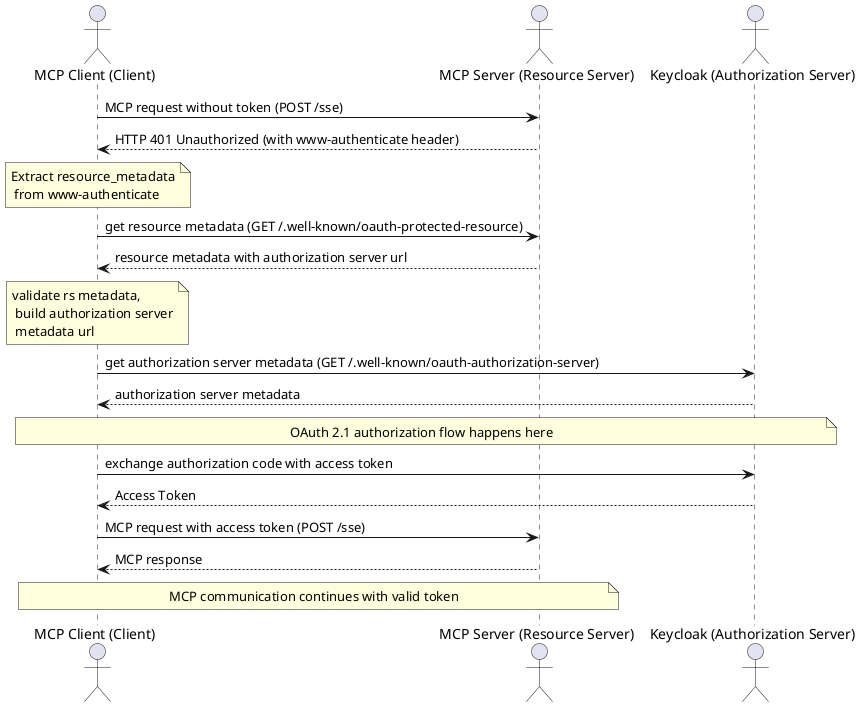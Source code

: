 @startuml "MCP Client OAuth 2.0 Authorization"
    actor client as "MCP Client (Client)"
    actor resource_server as "MCP Server (Resource Server)"
    actor auth_server as "Keycloak (Authorization Server)"

    client -> resource_server: MCP request without token (POST /sse)
    client <-- resource_server: HTTP 401 Unauthorized (with www-authenticate header)
    note over client: Extract resource_metadata\n from www-authenticate
    client -> resource_server: get resource metadata (GET /.well-known/oauth-protected-resource)
    client <-- resource_server: resource metadata with authorization server url
    note over client: validate rs metadata,\n build authorization server\n metadata url
    client -> auth_server: get authorization server metadata (GET /.well-known/oauth-authorization-server)
    client <-- auth_server: authorization server metadata
    note over client, auth_server: OAuth 2.1 authorization flow happens here
    client -> auth_server: exchange authorization code with access token
    client <-- auth_server: Access Token
    client -> resource_server: MCP request with access token (POST /sse)
    client <-- resource_server: MCP response
    note over client, resource_server: MCP communication continues with valid token
@enduml